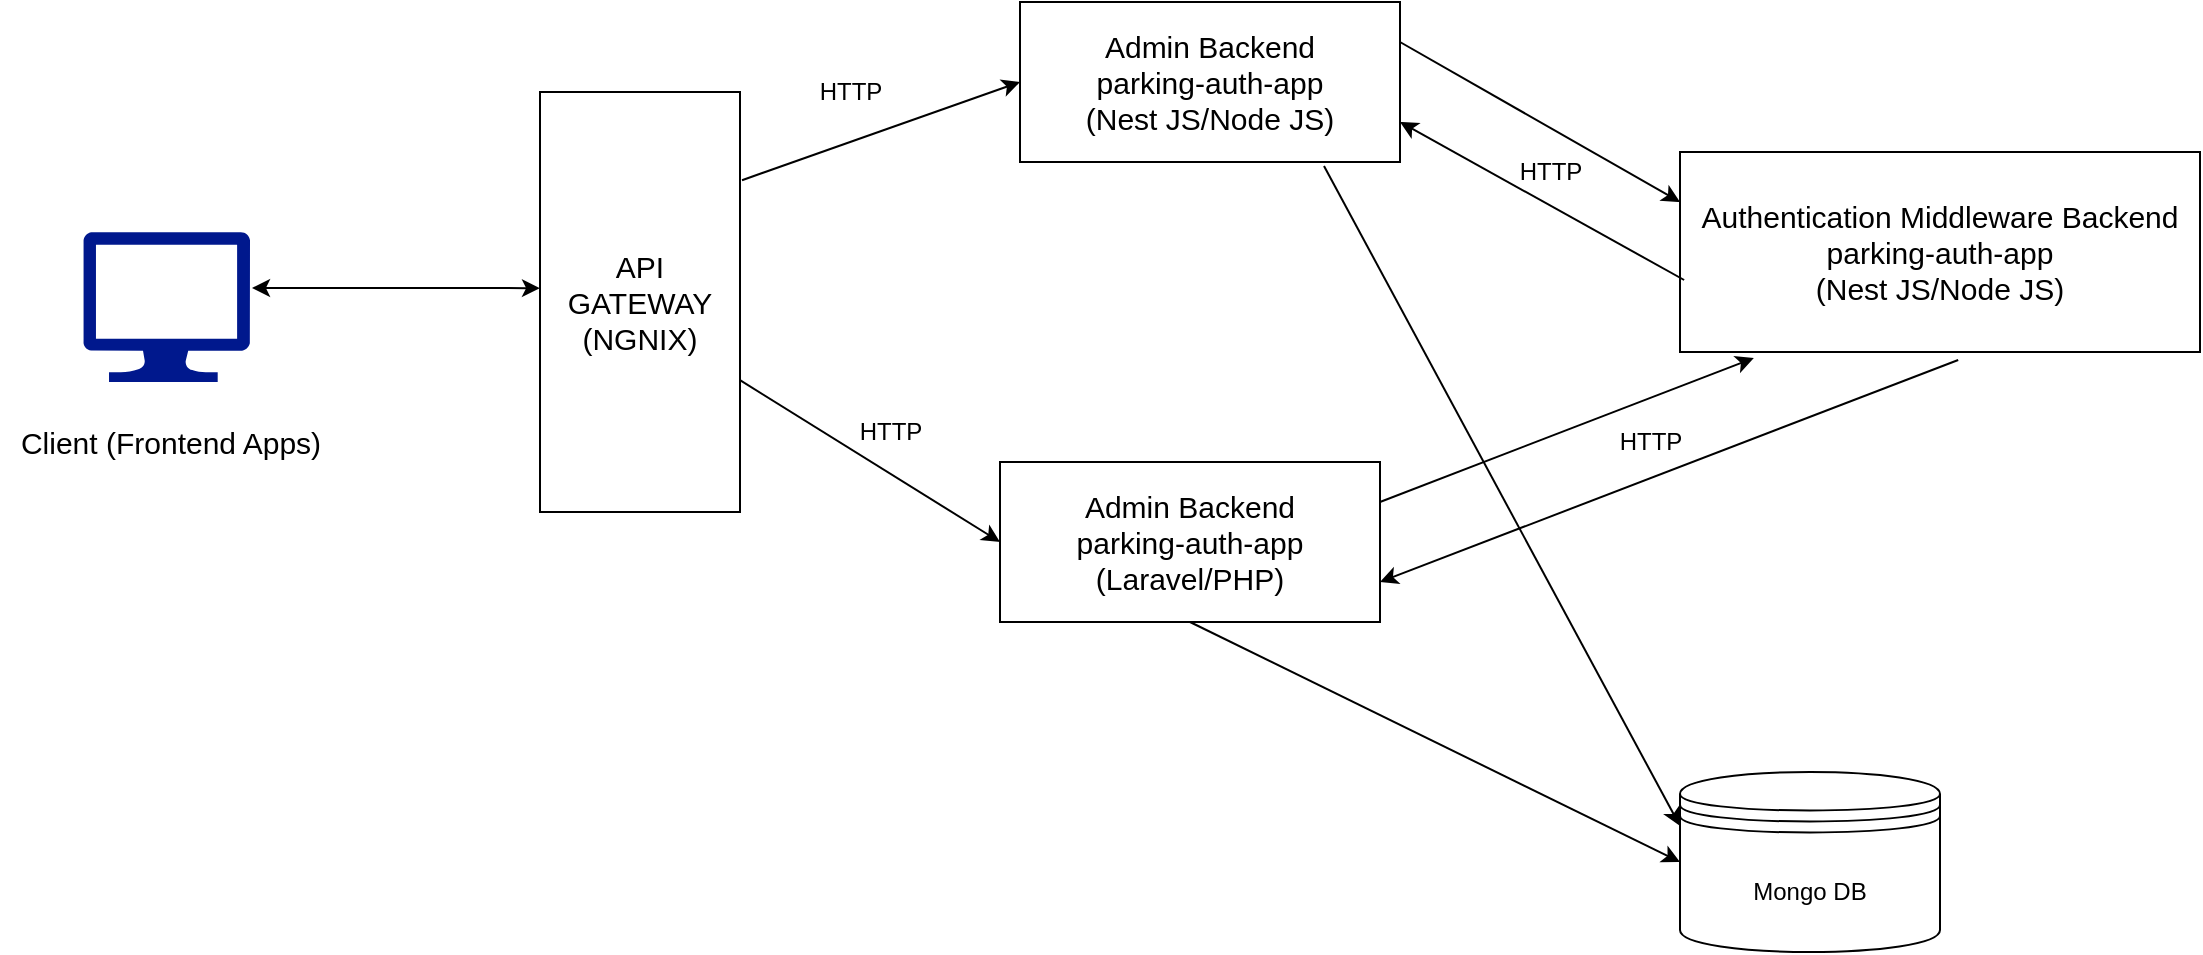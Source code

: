 <mxfile version="13.7.5" type="github">
  <diagram id="By7eRW-PqHJ4lmLYHL1X" name="Page-1">
    <mxGraphModel dx="2148" dy="882" grid="1" gridSize="10" guides="1" tooltips="1" connect="1" arrows="1" fold="1" page="1" pageScale="1" pageWidth="850" pageHeight="1100" math="0" shadow="0">
      <root>
        <mxCell id="0" />
        <mxCell id="1" parent="0" />
        <mxCell id="aRz6TqTrNCgJnmsZP0aM-2" value="&lt;font style=&quot;font-size: 15px&quot;&gt;API&lt;br&gt;GATEWAY&lt;br&gt;(NGNIX)&lt;/font&gt;" style="rounded=0;whiteSpace=wrap;html=1;" vertex="1" parent="1">
          <mxGeometry x="130" y="240" width="100" height="210" as="geometry" />
        </mxCell>
        <mxCell id="aRz6TqTrNCgJnmsZP0aM-3" value="&lt;font style=&quot;font-size: 15px&quot;&gt;Authentication Middleware Backend&lt;br&gt;parking-auth-app&lt;br&gt;(Nest JS/Node JS)&lt;/font&gt;" style="rounded=0;whiteSpace=wrap;html=1;" vertex="1" parent="1">
          <mxGeometry x="700" y="270" width="260" height="100" as="geometry" />
        </mxCell>
        <mxCell id="aRz6TqTrNCgJnmsZP0aM-4" value="&lt;font style=&quot;font-size: 15px&quot;&gt;Admin Backend&lt;br&gt;parking-auth-app&lt;br&gt;(Nest JS/Node JS)&lt;/font&gt;" style="rounded=0;whiteSpace=wrap;html=1;" vertex="1" parent="1">
          <mxGeometry x="370" y="195" width="190" height="80" as="geometry" />
        </mxCell>
        <mxCell id="aRz6TqTrNCgJnmsZP0aM-7" value="" style="aspect=fixed;pointerEvents=1;shadow=0;dashed=0;html=1;strokeColor=none;labelPosition=center;verticalLabelPosition=bottom;verticalAlign=top;align=center;fillColor=#00188D;shape=mxgraph.azure.computer" vertex="1" parent="1">
          <mxGeometry x="-98.33" y="310" width="83.33" height="75" as="geometry" />
        </mxCell>
        <mxCell id="aRz6TqTrNCgJnmsZP0aM-10" value="&lt;font style=&quot;font-size: 15px&quot;&gt;Client (Frontend Apps)&lt;/font&gt;" style="text;html=1;align=center;verticalAlign=middle;resizable=0;points=[];autosize=1;" vertex="1" parent="1">
          <mxGeometry x="-140" y="405" width="170" height="20" as="geometry" />
        </mxCell>
        <mxCell id="aRz6TqTrNCgJnmsZP0aM-11" value="&lt;font style=&quot;font-size: 15px&quot;&gt;Admin Backend&lt;br&gt;parking-auth-app&lt;br&gt;(Laravel/PHP)&lt;/font&gt;" style="rounded=0;whiteSpace=wrap;html=1;" vertex="1" parent="1">
          <mxGeometry x="360" y="425" width="190" height="80" as="geometry" />
        </mxCell>
        <mxCell id="aRz6TqTrNCgJnmsZP0aM-12" value="Mongo DB" style="shape=datastore;whiteSpace=wrap;html=1;" vertex="1" parent="1">
          <mxGeometry x="700" y="580" width="130" height="90" as="geometry" />
        </mxCell>
        <mxCell id="aRz6TqTrNCgJnmsZP0aM-13" value="" style="endArrow=classic;html=1;entryX=0;entryY=0.25;entryDx=0;entryDy=0;exitX=1;exitY=0.25;exitDx=0;exitDy=0;" edge="1" parent="1" source="aRz6TqTrNCgJnmsZP0aM-4" target="aRz6TqTrNCgJnmsZP0aM-3">
          <mxGeometry width="50" height="50" relative="1" as="geometry">
            <mxPoint x="540" y="260" as="sourcePoint" />
            <mxPoint x="590" y="210" as="targetPoint" />
          </mxGeometry>
        </mxCell>
        <mxCell id="aRz6TqTrNCgJnmsZP0aM-14" value="" style="endArrow=classic;html=1;exitX=1.01;exitY=0.21;exitDx=0;exitDy=0;exitPerimeter=0;entryX=0;entryY=0.5;entryDx=0;entryDy=0;" edge="1" parent="1" source="aRz6TqTrNCgJnmsZP0aM-2" target="aRz6TqTrNCgJnmsZP0aM-4">
          <mxGeometry width="50" height="50" relative="1" as="geometry">
            <mxPoint x="290" y="320" as="sourcePoint" />
            <mxPoint x="340" y="270" as="targetPoint" />
          </mxGeometry>
        </mxCell>
        <mxCell id="aRz6TqTrNCgJnmsZP0aM-15" value="" style="endArrow=classic;html=1;exitX=1;exitY=0.686;exitDx=0;exitDy=0;exitPerimeter=0;entryX=0;entryY=0.5;entryDx=0;entryDy=0;" edge="1" parent="1" source="aRz6TqTrNCgJnmsZP0aM-2" target="aRz6TqTrNCgJnmsZP0aM-11">
          <mxGeometry width="50" height="50" relative="1" as="geometry">
            <mxPoint x="281" y="294.1" as="sourcePoint" />
            <mxPoint x="370" y="265" as="targetPoint" />
          </mxGeometry>
        </mxCell>
        <mxCell id="aRz6TqTrNCgJnmsZP0aM-16" value="HTTP" style="text;html=1;align=center;verticalAlign=middle;resizable=0;points=[];autosize=1;" vertex="1" parent="1">
          <mxGeometry x="280" y="400" width="50" height="20" as="geometry" />
        </mxCell>
        <mxCell id="aRz6TqTrNCgJnmsZP0aM-17" value="HTTP" style="text;html=1;align=center;verticalAlign=middle;resizable=0;points=[];autosize=1;" vertex="1" parent="1">
          <mxGeometry x="260" y="230" width="50" height="20" as="geometry" />
        </mxCell>
        <mxCell id="aRz6TqTrNCgJnmsZP0aM-19" value="" style="endArrow=classic;startArrow=classic;html=1;exitX=1.012;exitY=0.373;exitDx=0;exitDy=0;exitPerimeter=0;entryX=0;entryY=0.467;entryDx=0;entryDy=0;entryPerimeter=0;" edge="1" parent="1" source="aRz6TqTrNCgJnmsZP0aM-7" target="aRz6TqTrNCgJnmsZP0aM-2">
          <mxGeometry width="50" height="50" relative="1" as="geometry">
            <mxPoint x="30" y="340" as="sourcePoint" />
            <mxPoint x="80" y="290" as="targetPoint" />
          </mxGeometry>
        </mxCell>
        <mxCell id="aRz6TqTrNCgJnmsZP0aM-20" value="HTTP" style="text;html=1;align=center;verticalAlign=middle;resizable=0;points=[];autosize=1;" vertex="1" parent="1">
          <mxGeometry x="610" y="270" width="50" height="20" as="geometry" />
        </mxCell>
        <mxCell id="aRz6TqTrNCgJnmsZP0aM-21" value="" style="endArrow=classic;html=1;exitX=0.008;exitY=0.64;exitDx=0;exitDy=0;entryX=1;entryY=0.75;entryDx=0;entryDy=0;exitPerimeter=0;" edge="1" parent="1" source="aRz6TqTrNCgJnmsZP0aM-3" target="aRz6TqTrNCgJnmsZP0aM-4">
          <mxGeometry width="50" height="50" relative="1" as="geometry">
            <mxPoint x="610" y="370" as="sourcePoint" />
            <mxPoint x="660" y="320" as="targetPoint" />
          </mxGeometry>
        </mxCell>
        <mxCell id="aRz6TqTrNCgJnmsZP0aM-22" value="" style="endArrow=classic;html=1;entryX=0.142;entryY=1.03;entryDx=0;entryDy=0;exitX=1;exitY=0.25;exitDx=0;exitDy=0;entryPerimeter=0;" edge="1" parent="1" source="aRz6TqTrNCgJnmsZP0aM-11" target="aRz6TqTrNCgJnmsZP0aM-3">
          <mxGeometry width="50" height="50" relative="1" as="geometry">
            <mxPoint x="560" y="405" as="sourcePoint" />
            <mxPoint x="680" y="475" as="targetPoint" />
          </mxGeometry>
        </mxCell>
        <mxCell id="aRz6TqTrNCgJnmsZP0aM-23" value="" style="endArrow=classic;html=1;exitX=0.535;exitY=1.04;exitDx=0;exitDy=0;exitPerimeter=0;entryX=1;entryY=0.75;entryDx=0;entryDy=0;" edge="1" parent="1" source="aRz6TqTrNCgJnmsZP0aM-3" target="aRz6TqTrNCgJnmsZP0aM-11">
          <mxGeometry width="50" height="50" relative="1" as="geometry">
            <mxPoint x="660" y="470" as="sourcePoint" />
            <mxPoint x="710" y="420" as="targetPoint" />
          </mxGeometry>
        </mxCell>
        <mxCell id="aRz6TqTrNCgJnmsZP0aM-24" value="" style="endArrow=classic;html=1;exitX=0.8;exitY=1.025;exitDx=0;exitDy=0;exitPerimeter=0;entryX=0;entryY=0.3;entryDx=0;entryDy=0;" edge="1" parent="1" source="aRz6TqTrNCgJnmsZP0aM-4" target="aRz6TqTrNCgJnmsZP0aM-12">
          <mxGeometry width="50" height="50" relative="1" as="geometry">
            <mxPoint x="590" y="560" as="sourcePoint" />
            <mxPoint x="640" y="510" as="targetPoint" />
          </mxGeometry>
        </mxCell>
        <mxCell id="aRz6TqTrNCgJnmsZP0aM-25" value="" style="endArrow=classic;html=1;exitX=0.5;exitY=1;exitDx=0;exitDy=0;entryX=0;entryY=0.5;entryDx=0;entryDy=0;" edge="1" parent="1" source="aRz6TqTrNCgJnmsZP0aM-11" target="aRz6TqTrNCgJnmsZP0aM-12">
          <mxGeometry width="50" height="50" relative="1" as="geometry">
            <mxPoint x="470" y="530" as="sourcePoint" />
            <mxPoint x="658" y="750" as="targetPoint" />
          </mxGeometry>
        </mxCell>
        <mxCell id="aRz6TqTrNCgJnmsZP0aM-26" value="HTTP" style="text;html=1;align=center;verticalAlign=middle;resizable=0;points=[];autosize=1;" vertex="1" parent="1">
          <mxGeometry x="660" y="405" width="50" height="20" as="geometry" />
        </mxCell>
      </root>
    </mxGraphModel>
  </diagram>
</mxfile>
